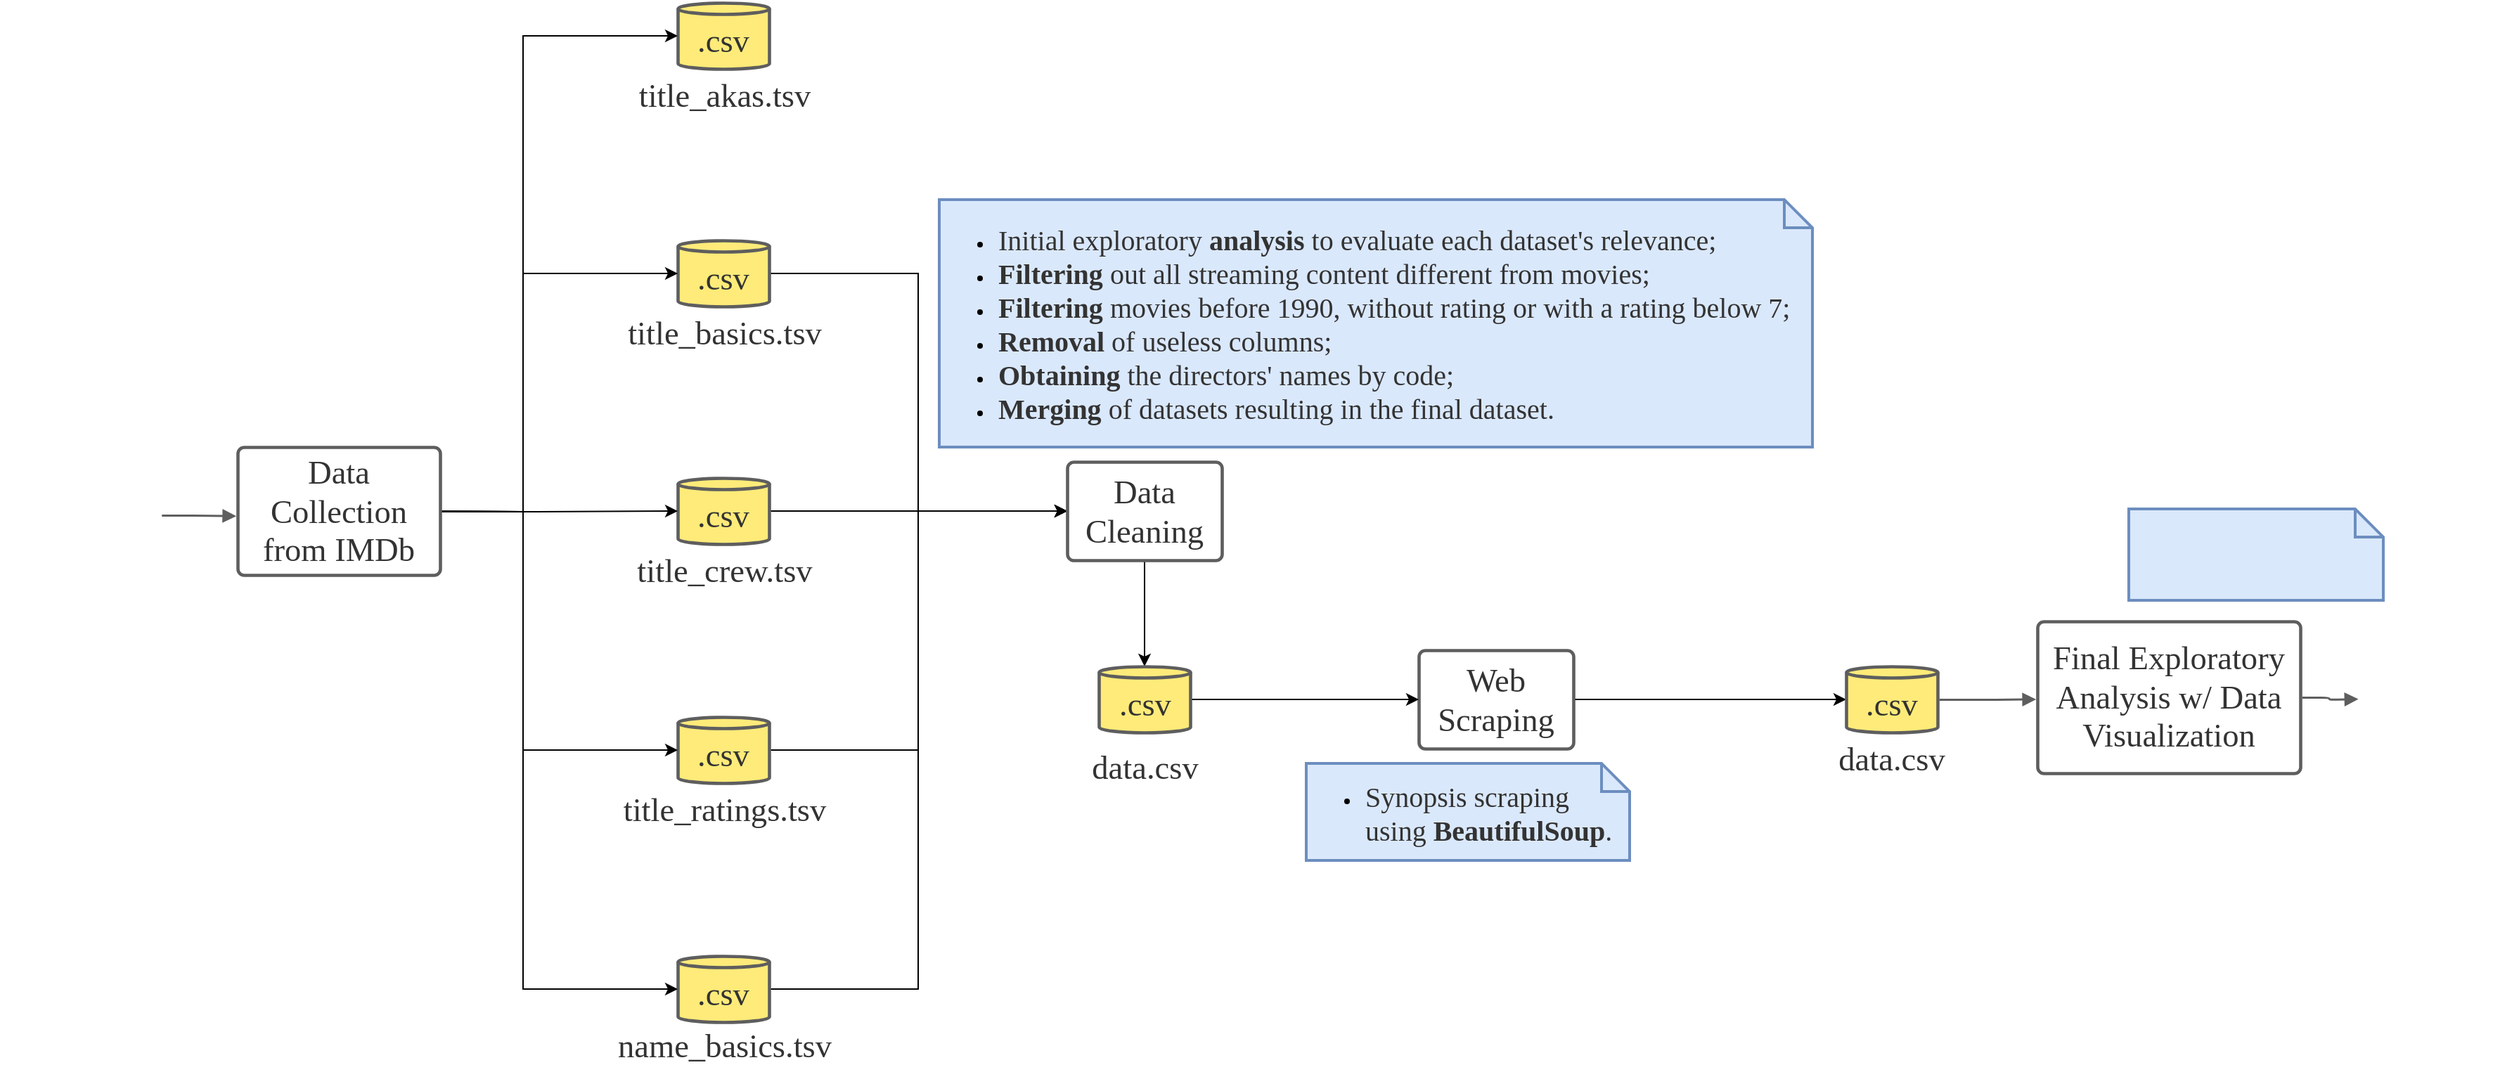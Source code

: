 <mxfile version="20.4.0"><diagram id="Gx8CJ9OO-02kE43_uRmn" name="Página-1"><mxGraphModel dx="2031" dy="1094" grid="0" gridSize="10" guides="1" tooltips="1" connect="1" arrows="1" fold="1" page="1" pageScale="1" pageWidth="827" pageHeight="1169" math="0" shadow="0"><root><mxCell id="0"/><mxCell id="1" parent="0"/><UserObject label="title_akas.tsv" lucidchartObjectId="f6TXsqq6BADE" id="09UGFqioz8bdnYi9rM4y-1"><mxCell style="html=1;overflow=block;blockSpacing=1;whiteSpace=wrap;fontSize=23.3;fontFamily=TT Commons;fontColor=#333333;spacing=0;fillColor=#ffffff;strokeWidth=1.5;strokeColor=none;" vertex="1" parent="1"><mxGeometry x="503" y="117" width="187" height="37" as="geometry"/></mxCell></UserObject><UserObject label="title_basics.tsv" lucidchartObjectId="q6TXqOICxjKa" id="09UGFqioz8bdnYi9rM4y-3"><mxCell style="html=1;overflow=block;blockSpacing=1;whiteSpace=wrap;fontSize=23.3;fontFamily=TT Commons;fontColor=#333333;spacing=0;fillColor=#ffffff;strokeWidth=1.5;strokeColor=none;" vertex="1" parent="1"><mxGeometry x="503" y="286" width="187" height="37" as="geometry"/></mxCell></UserObject><UserObject label="title_crew.tsv" lucidchartObjectId="z6TX_BOqZ78Y" id="09UGFqioz8bdnYi9rM4y-4"><mxCell style="html=1;overflow=block;blockSpacing=1;whiteSpace=wrap;fontSize=23.3;fontFamily=TT Commons;fontColor=#333333;spacing=0;fillColor=#ffffff;strokeWidth=1.5;strokeColor=none;" vertex="1" parent="1"><mxGeometry x="503" y="455" width="187" height="37" as="geometry"/></mxCell></UserObject><UserObject label="title_ratings.tsv" lucidchartObjectId="W6TXtwD5L-wW" id="09UGFqioz8bdnYi9rM4y-5"><mxCell style="html=1;overflow=block;blockSpacing=1;whiteSpace=wrap;fontSize=23.3;fontFamily=TT Commons;fontColor=#333333;spacing=0;fillColor=#ffffff;strokeWidth=1.5;strokeColor=none;" vertex="1" parent="1"><mxGeometry x="503" y="625" width="187" height="37" as="geometry"/></mxCell></UserObject><UserObject label="name_basics.tsv" lucidchartObjectId="56TX7Ekrj3fR" id="09UGFqioz8bdnYi9rM4y-6"><mxCell style="html=1;overflow=block;blockSpacing=1;whiteSpace=wrap;fontSize=23.3;fontFamily=TT Commons;fontColor=#333333;spacing=0;fillColor=#ffffff;strokeWidth=1.5;strokeColor=none;" vertex="1" parent="1"><mxGeometry x="503" y="795" width="187" height="34" as="geometry"/></mxCell></UserObject><UserObject label=".csv" lucidchartObjectId="6~TXnj08upYf" id="09UGFqioz8bdnYi9rM4y-7"><mxCell style="html=1;overflow=block;blockSpacing=1;whiteSpace=wrap;shape=cylinder3;size=4;anchorPointDirection=0;boundedLbl=1;fontSize=23.3;fontFamily=TT Commons;fontColor=#333333;spacing=3.8;strokeColor=#5e5e5e;strokeOpacity=100;fillOpacity=100;rounded=1;absoluteArcSize=1;arcSize=9;fillColor=#ffeb79;strokeWidth=2.3;" vertex="1" parent="1"><mxGeometry x="563" y="70" width="65" height="47" as="geometry"/></mxCell></UserObject><mxCell id="09UGFqioz8bdnYi9rM4y-74" style="edgeStyle=orthogonalEdgeStyle;rounded=0;orthogonalLoop=1;jettySize=auto;html=1;exitX=1;exitY=0.5;exitDx=0;exitDy=0;exitPerimeter=0;entryX=0;entryY=0.5;entryDx=0;entryDy=0;" edge="1" parent="1" source="09UGFqioz8bdnYi9rM4y-8" target="09UGFqioz8bdnYi9rM4y-32"><mxGeometry relative="1" as="geometry"/></mxCell><UserObject label=".csv" lucidchartObjectId="XaUX9vBb.JVM" id="09UGFqioz8bdnYi9rM4y-8"><mxCell style="html=1;overflow=block;blockSpacing=1;whiteSpace=wrap;shape=cylinder3;size=4;anchorPointDirection=0;boundedLbl=1;fontSize=23.3;fontFamily=TT Commons;fontColor=#333333;spacing=3.8;strokeColor=#5e5e5e;strokeOpacity=100;fillOpacity=100;rounded=1;absoluteArcSize=1;arcSize=9;fillColor=#ffeb79;strokeWidth=2.3;" vertex="1" parent="1"><mxGeometry x="563" y="239" width="65" height="47" as="geometry"/></mxCell></UserObject><mxCell id="09UGFqioz8bdnYi9rM4y-75" style="edgeStyle=orthogonalEdgeStyle;rounded=0;orthogonalLoop=1;jettySize=auto;html=1;exitX=1;exitY=0.5;exitDx=0;exitDy=0;exitPerimeter=0;" edge="1" parent="1" source="09UGFqioz8bdnYi9rM4y-9" target="09UGFqioz8bdnYi9rM4y-32"><mxGeometry relative="1" as="geometry"/></mxCell><UserObject label=".csv" lucidchartObjectId="1aUX2Kt_1pCw" id="09UGFqioz8bdnYi9rM4y-9"><mxCell style="html=1;overflow=block;blockSpacing=1;whiteSpace=wrap;shape=cylinder3;size=4;anchorPointDirection=0;boundedLbl=1;fontSize=23.3;fontFamily=TT Commons;fontColor=#333333;spacing=3.8;strokeColor=#5e5e5e;strokeOpacity=100;fillOpacity=100;rounded=1;absoluteArcSize=1;arcSize=9;fillColor=#ffeb79;strokeWidth=2.3;" vertex="1" parent="1"><mxGeometry x="563" y="408" width="65" height="47" as="geometry"/></mxCell></UserObject><mxCell id="09UGFqioz8bdnYi9rM4y-76" style="edgeStyle=orthogonalEdgeStyle;rounded=0;orthogonalLoop=1;jettySize=auto;html=1;exitX=1;exitY=0.5;exitDx=0;exitDy=0;exitPerimeter=0;entryX=0;entryY=0.5;entryDx=0;entryDy=0;" edge="1" parent="1" source="09UGFqioz8bdnYi9rM4y-10" target="09UGFqioz8bdnYi9rM4y-32"><mxGeometry relative="1" as="geometry"/></mxCell><UserObject label=".csv" lucidchartObjectId="6aUX97htTq_h" id="09UGFqioz8bdnYi9rM4y-10"><mxCell style="html=1;overflow=block;blockSpacing=1;whiteSpace=wrap;shape=cylinder3;size=4;anchorPointDirection=0;boundedLbl=1;fontSize=23.3;fontFamily=TT Commons;fontColor=#333333;spacing=3.8;strokeColor=#5e5e5e;strokeOpacity=100;fillOpacity=100;rounded=1;absoluteArcSize=1;arcSize=9;fillColor=#ffeb79;strokeWidth=2.3;" vertex="1" parent="1"><mxGeometry x="563" y="578" width="65" height="47" as="geometry"/></mxCell></UserObject><mxCell id="09UGFqioz8bdnYi9rM4y-77" style="edgeStyle=orthogonalEdgeStyle;rounded=0;orthogonalLoop=1;jettySize=auto;html=1;exitX=1;exitY=0.5;exitDx=0;exitDy=0;exitPerimeter=0;entryX=0;entryY=0.5;entryDx=0;entryDy=0;" edge="1" parent="1" source="09UGFqioz8bdnYi9rM4y-11" target="09UGFqioz8bdnYi9rM4y-32"><mxGeometry relative="1" as="geometry"><mxPoint x="820" y="540" as="targetPoint"/></mxGeometry></mxCell><UserObject label=".csv" lucidchartObjectId="-aUX.GRUSgXt" id="09UGFqioz8bdnYi9rM4y-11"><mxCell style="html=1;overflow=block;blockSpacing=1;whiteSpace=wrap;shape=cylinder3;size=4;anchorPointDirection=0;boundedLbl=1;fontSize=23.3;fontFamily=TT Commons;fontColor=#333333;spacing=3.8;strokeColor=#5e5e5e;strokeOpacity=100;fillOpacity=100;rounded=1;absoluteArcSize=1;arcSize=9;fillColor=#ffeb79;strokeWidth=2.3;" vertex="1" parent="1"><mxGeometry x="563" y="748" width="65" height="47" as="geometry"/></mxCell></UserObject><UserObject label="" lucidchartObjectId="nI5XfVu7mzPL" id="09UGFqioz8bdnYi9rM4y-21"><mxCell style="html=1;overflow=block;blockSpacing=1;whiteSpace=wrap;shape=image;fontSize=13;spacing=0;strokeColor=none;strokeOpacity=100;strokeWidth=0;image=https://images.lucid.app/images/9748b7ce-c3da-4d15-8670-91188440c0ed/content;imageAspect=0;" vertex="1" parent="1"><mxGeometry x="81" y="377" width="115" height="115" as="geometry"/></mxCell></UserObject><mxCell id="09UGFqioz8bdnYi9rM4y-27" style="edgeStyle=orthogonalEdgeStyle;rounded=0;orthogonalLoop=1;jettySize=auto;html=1;exitX=1;exitY=0.5;exitDx=0;exitDy=0;entryX=0;entryY=0.5;entryDx=0;entryDy=0;entryPerimeter=0;" edge="1" parent="1" target="09UGFqioz8bdnYi9rM4y-9"><mxGeometry relative="1" as="geometry"><mxPoint x="342" y="431.5" as="sourcePoint"/></mxGeometry></mxCell><mxCell id="09UGFqioz8bdnYi9rM4y-28" style="edgeStyle=orthogonalEdgeStyle;rounded=0;orthogonalLoop=1;jettySize=auto;html=1;exitX=1;exitY=0.5;exitDx=0;exitDy=0;entryX=0;entryY=0.5;entryDx=0;entryDy=0;entryPerimeter=0;" edge="1" parent="1" target="09UGFqioz8bdnYi9rM4y-7"><mxGeometry relative="1" as="geometry"><mxPoint x="342" y="431.5" as="sourcePoint"/></mxGeometry></mxCell><mxCell id="09UGFqioz8bdnYi9rM4y-29" style="edgeStyle=orthogonalEdgeStyle;rounded=0;orthogonalLoop=1;jettySize=auto;html=1;exitX=1;exitY=0.5;exitDx=0;exitDy=0;entryX=0;entryY=0.5;entryDx=0;entryDy=0;entryPerimeter=0;" edge="1" parent="1" target="09UGFqioz8bdnYi9rM4y-8"><mxGeometry relative="1" as="geometry"><mxPoint x="342" y="431.5" as="sourcePoint"/></mxGeometry></mxCell><mxCell id="09UGFqioz8bdnYi9rM4y-30" style="edgeStyle=orthogonalEdgeStyle;rounded=0;orthogonalLoop=1;jettySize=auto;html=1;exitX=1;exitY=0.5;exitDx=0;exitDy=0;entryX=0;entryY=0.5;entryDx=0;entryDy=0;entryPerimeter=0;" edge="1" parent="1" target="09UGFqioz8bdnYi9rM4y-10"><mxGeometry relative="1" as="geometry"><mxPoint x="342" y="431.5" as="sourcePoint"/></mxGeometry></mxCell><mxCell id="09UGFqioz8bdnYi9rM4y-31" style="edgeStyle=orthogonalEdgeStyle;rounded=0;orthogonalLoop=1;jettySize=auto;html=1;exitX=1;exitY=0.5;exitDx=0;exitDy=0;entryX=0;entryY=0.5;entryDx=0;entryDy=0;entryPerimeter=0;" edge="1" parent="1" target="09UGFqioz8bdnYi9rM4y-11"><mxGeometry relative="1" as="geometry"><mxPoint x="342" y="431.5" as="sourcePoint"/></mxGeometry></mxCell><UserObject label="Data Collection from IMDb" lucidchartObjectId="1I5X.cNgylIw" id="09UGFqioz8bdnYi9rM4y-22"><mxCell style="html=1;overflow=block;blockSpacing=1;whiteSpace=wrap;fontSize=23.3;fontFamily=TT Commons;fontColor=#333333;spacing=3.8;strokeColor=#5e5e5e;strokeOpacity=100;rounded=1;absoluteArcSize=1;arcSize=9;strokeWidth=2.3;" vertex="1" parent="1"><mxGeometry x="250" y="386" width="144" height="91" as="geometry"/></mxCell></UserObject><UserObject label="" lucidchartObjectId="sJ5XzK-3qnhX" id="09UGFqioz8bdnYi9rM4y-23"><mxCell style="html=1;jettySize=18;whiteSpace=wrap;fontSize=13;strokeColor=#5E5E5E;strokeWidth=1.5;rounded=1;arcSize=12;edgeStyle=orthogonalEdgeStyle;startArrow=none;endArrow=block;endFill=1;exitX=0.999;exitY=0.5;exitPerimeter=0;entryX=-0.008;entryY=0.537;entryPerimeter=0;" edge="1" parent="1" source="09UGFqioz8bdnYi9rM4y-21" target="09UGFqioz8bdnYi9rM4y-22"><mxGeometry width="100" height="100" relative="1" as="geometry"><Array as="points"/></mxGeometry></mxCell></UserObject><mxCell id="09UGFqioz8bdnYi9rM4y-86" style="edgeStyle=orthogonalEdgeStyle;rounded=0;orthogonalLoop=1;jettySize=auto;html=1;exitX=0.5;exitY=1;exitDx=0;exitDy=0;fontSize=14;entryX=0.5;entryY=0;entryDx=0;entryDy=0;entryPerimeter=0;" edge="1" parent="1" source="09UGFqioz8bdnYi9rM4y-32" target="09UGFqioz8bdnYi9rM4y-46"><mxGeometry relative="1" as="geometry"><mxPoint x="1080.0" y="431.941" as="targetPoint"/></mxGeometry></mxCell><UserObject label="Data Cleaning" lucidchartObjectId="XpxXfcg_MaD7" id="09UGFqioz8bdnYi9rM4y-32"><mxCell style="html=1;overflow=block;blockSpacing=1;whiteSpace=wrap;fontSize=23.3;fontFamily=TT Commons;fontColor=#333333;spacing=3.8;strokeColor=#5e5e5e;strokeOpacity=100;rounded=1;absoluteArcSize=1;arcSize=9;strokeWidth=2.3;" vertex="1" parent="1"><mxGeometry x="840" y="396.5" width="110" height="70" as="geometry"/></mxCell></UserObject><mxCell id="09UGFqioz8bdnYi9rM4y-93" style="edgeStyle=orthogonalEdgeStyle;rounded=0;orthogonalLoop=1;jettySize=auto;html=1;exitX=1;exitY=0.5;exitDx=0;exitDy=0;entryX=0;entryY=0.5;entryDx=0;entryDy=0;entryPerimeter=0;fontSize=18;" edge="1" parent="1" source="09UGFqioz8bdnYi9rM4y-33" target="09UGFqioz8bdnYi9rM4y-50"><mxGeometry relative="1" as="geometry"/></mxCell><UserObject label="Web Scraping" lucidchartObjectId="yzxXyef3yO_V" id="09UGFqioz8bdnYi9rM4y-33"><mxCell style="html=1;overflow=block;blockSpacing=1;whiteSpace=wrap;fontSize=23.3;fontFamily=TT Commons;fontColor=#333333;spacing=3.8;strokeColor=#5e5e5e;strokeOpacity=100;rounded=1;absoluteArcSize=1;arcSize=9;strokeWidth=2.3;" vertex="1" parent="1"><mxGeometry x="1090" y="530.5" width="110" height="70" as="geometry"/></mxCell></UserObject><mxCell id="09UGFqioz8bdnYi9rM4y-92" style="edgeStyle=orthogonalEdgeStyle;rounded=0;orthogonalLoop=1;jettySize=auto;html=1;exitX=1;exitY=0.5;exitDx=0;exitDy=0;exitPerimeter=0;entryX=0;entryY=0.5;entryDx=0;entryDy=0;fontSize=18;" edge="1" parent="1" source="09UGFqioz8bdnYi9rM4y-46" target="09UGFqioz8bdnYi9rM4y-33"><mxGeometry relative="1" as="geometry"/></mxCell><UserObject label=".csv" lucidchartObjectId="rjUXolV1mGwZ" id="09UGFqioz8bdnYi9rM4y-46"><mxCell style="html=1;overflow=block;blockSpacing=1;whiteSpace=wrap;shape=cylinder3;size=4;anchorPointDirection=0;boundedLbl=1;fontSize=23.3;fontFamily=TT Commons;fontColor=#333333;spacing=3.8;strokeColor=#5e5e5e;strokeOpacity=100;fillOpacity=100;rounded=1;absoluteArcSize=1;arcSize=9;fillColor=#ffeb79;strokeWidth=2.3;" vertex="1" parent="1"><mxGeometry x="862.5" y="542" width="65" height="47" as="geometry"/></mxCell></UserObject><UserObject label="data.csv" lucidchartObjectId="5jUXdTA.hho." id="09UGFqioz8bdnYi9rM4y-48"><mxCell style="html=1;overflow=block;blockSpacing=1;whiteSpace=wrap;fontSize=23.3;fontFamily=TT Commons;fontColor=#333333;spacing=0;fillColor=#ffffff;strokeWidth=1.5;strokeColor=none;" vertex="1" parent="1"><mxGeometry x="801.5" y="596" width="187" height="35" as="geometry"/></mxCell></UserObject><UserObject label=".csv" lucidchartObjectId="9kUXXBXT6WIs" id="09UGFqioz8bdnYi9rM4y-50"><mxCell style="html=1;overflow=block;blockSpacing=1;whiteSpace=wrap;shape=cylinder3;size=4;anchorPointDirection=0;boundedLbl=1;fontSize=23.3;fontFamily=TT Commons;fontColor=#333333;spacing=3.8;strokeColor=#5e5e5e;strokeOpacity=100;fillOpacity=100;rounded=1;absoluteArcSize=1;arcSize=9;fillColor=#ffeb79;strokeWidth=2.3;" vertex="1" parent="1"><mxGeometry x="1394" y="542" width="65" height="47" as="geometry"/></mxCell></UserObject><UserObject label="data.csv" lucidchartObjectId="9kUXf7W34NDR" id="09UGFqioz8bdnYi9rM4y-51"><mxCell style="html=1;overflow=block;blockSpacing=1;whiteSpace=wrap;fontSize=23.3;fontFamily=TT Commons;fontColor=#333333;spacing=0;fillColor=#ffffff;strokeWidth=1.5;strokeColor=none;" vertex="1" parent="1"><mxGeometry x="1333" y="590.5" width="187" height="35" as="geometry"/></mxCell></UserObject><UserObject label="" lucidchartObjectId="9oUX-PoI5BbR" id="09UGFqioz8bdnYi9rM4y-53"><mxCell style="html=1;overflow=block;blockSpacing=1;whiteSpace=wrap;shape=image;fontSize=13;spacing=0;strokeColor=none;strokeOpacity=100;strokeWidth=0;image=https://images.lucid.app/images/e261f694-e617-4111-8010-4cd330dd0aa8/content;imageAspect=0;" vertex="1" parent="1"><mxGeometry x="1218" y="571.5" width="64" height="60" as="geometry"/></mxCell></UserObject><UserObject label="" lucidchartObjectId="YpUXX6f.FbSS" id="09UGFqioz8bdnYi9rM4y-55"><mxCell style="html=1;overflow=block;blockSpacing=1;whiteSpace=wrap;shape=image;fontSize=13;spacing=0;strokeColor=none;strokeOpacity=100;strokeWidth=0;image=https://images.lucid.app/images/a15b5638-56c5-4f49-9104-29d626e5f66a/content;imageAspect=0;" vertex="1" parent="1"><mxGeometry x="1274" y="571" width="65" height="60" as="geometry"/></mxCell></UserObject><UserObject label="Final Exploratory Analysis w/ Data Visualization" lucidchartObjectId="HvUXyIM~Df3H" id="09UGFqioz8bdnYi9rM4y-56"><mxCell style="html=1;overflow=block;blockSpacing=1;whiteSpace=wrap;fontSize=23.3;fontFamily=TT Commons;fontColor=#333333;spacing=3.8;strokeColor=#5e5e5e;strokeOpacity=100;rounded=1;absoluteArcSize=1;arcSize=9;strokeWidth=2.3;" vertex="1" parent="1"><mxGeometry x="1530" y="510" width="187" height="108" as="geometry"/></mxCell></UserObject><UserObject label="" lucidchartObjectId="eCUXU26jJX_3" id="09UGFqioz8bdnYi9rM4y-58"><mxCell style="html=1;overflow=block;blockSpacing=1;whiteSpace=wrap;shape=image;fontSize=13;spacing=0;strokeColor=none;strokeOpacity=100;strokeWidth=0;image=https://images.lucid.app/images/a15b5638-56c5-4f49-9104-29d626e5f66a/content;imageAspect=0;" vertex="1" parent="1"><mxGeometry x="1752" y="394" width="65" height="60" as="geometry"/></mxCell></UserObject><UserObject label="" lucidchartObjectId="YPVXm8X5D5hG" id="09UGFqioz8bdnYi9rM4y-63"><mxCell style="html=1;jettySize=18;whiteSpace=wrap;fontSize=13;strokeColor=#5E5E5E;strokeWidth=1.5;rounded=1;arcSize=12;edgeStyle=orthogonalEdgeStyle;startArrow=none;endArrow=block;endFill=1;exitX=1.017;exitY=0.5;exitPerimeter=0;entryX=-0.006;entryY=0.511;entryPerimeter=0;" edge="1" parent="1" source="09UGFqioz8bdnYi9rM4y-50" target="09UGFqioz8bdnYi9rM4y-56"><mxGeometry width="100" height="100" relative="1" as="geometry"><Array as="points"/></mxGeometry></mxCell></UserObject><UserObject label="&lt;br&gt;&lt;br&gt;" lucidchartObjectId="-CUX0zW-CuwC" id="09UGFqioz8bdnYi9rM4y-60"><mxCell style="html=1;overflow=block;blockSpacing=1;whiteSpace=wrap;shape=image;fontSize=13;spacing=0;strokeColor=none;strokeOpacity=100;strokeWidth=0;image=https://images.lucid.app/images/a15b5638-56c5-4f49-9104-29d626e5f66a/content;imageAspect=0;" vertex="1" parent="1"><mxGeometry x="1351" y="176" width="65" height="60" as="geometry"/></mxCell></UserObject><mxCell id="09UGFqioz8bdnYi9rM4y-84" value="&lt;ul&gt;&lt;li&gt;&lt;span style=&quot;font-size: 20px; background-color: initial; color: rgb(51, 51, 51);&quot;&gt;&lt;font face=&quot;TT Commons&quot;&gt;Initial exploratory &lt;b&gt;analysis&lt;/b&gt; to evaluate each dataset's relevance;&lt;/font&gt;&lt;/span&gt;&lt;/li&gt;&lt;li&gt;&lt;span style=&quot;font-size: 20px; background-color: initial; color: rgb(51, 51, 51);&quot;&gt;&lt;font face=&quot;TT Commons&quot;&gt;&lt;b&gt;Filtering&lt;/b&gt; out all streaming content different from movies;&lt;/font&gt;&lt;/span&gt;&lt;/li&gt;&lt;li&gt;&lt;span style=&quot;font-size: 20px; background-color: initial; color: rgb(51, 51, 51);&quot;&gt;&lt;font face=&quot;TT Commons&quot;&gt;&lt;b&gt;Filtering&lt;/b&gt; movies before 1990, without rating or with a rating below 7;&lt;/font&gt;&lt;/span&gt;&lt;/li&gt;&lt;li&gt;&lt;span style=&quot;font-size: 20px; background-color: initial; color: rgb(51, 51, 51);&quot;&gt;&lt;font face=&quot;TT Commons&quot;&gt;&lt;b&gt;Removal&lt;/b&gt; of useless columns;&lt;/font&gt;&lt;/span&gt;&lt;/li&gt;&lt;li&gt;&lt;span style=&quot;font-size: 20px; background-color: initial; color: rgb(51, 51, 51);&quot;&gt;&lt;font face=&quot;TT Commons&quot;&gt;&lt;b&gt;Obtaining&lt;/b&gt; the directors' names by code;&lt;/font&gt;&lt;/span&gt;&lt;/li&gt;&lt;li&gt;&lt;span style=&quot;color: rgb(51, 51, 51); background-color: initial;&quot;&gt;&lt;font face=&quot;TT Commons&quot; style=&quot;font-size: 20px;&quot;&gt;&lt;b&gt;Merging&lt;/b&gt; of datasets resulting in the final dataset.&lt;/font&gt;&lt;/span&gt;&lt;/li&gt;&lt;/ul&gt;" style="shape=note;strokeWidth=2;fontSize=14;size=20;whiteSpace=wrap;html=1;fillColor=#dae8fc;strokeColor=#6c8ebf;align=left;" vertex="1" parent="1"><mxGeometry x="749" y="210" width="621" height="176" as="geometry"/></mxCell><UserObject label="" lucidchartObjectId="vSVXeaZzJSow" id="09UGFqioz8bdnYi9rM4y-64"><mxCell style="html=1;overflow=block;blockSpacing=1;whiteSpace=wrap;shape=image;fontSize=13;spacing=0;strokeColor=none;strokeOpacity=100;strokeWidth=0;image=https://images.lucid.app/images/94df173e-9aa0-40eb-9abc-0291a59534e1/content;imageAspect=0;" vertex="1" parent="1"><mxGeometry x="1760" y="513" width="98" height="98" as="geometry"/></mxCell></UserObject><UserObject label="" lucidchartObjectId="fTVXJYerhLea" id="09UGFqioz8bdnYi9rM4y-65"><mxCell style="html=1;jettySize=18;whiteSpace=wrap;fontSize=13;strokeColor=#5E5E5E;strokeWidth=1.5;rounded=1;arcSize=12;edgeStyle=orthogonalEdgeStyle;startArrow=none;endArrow=block;endFill=1;exitX=1.006;exitY=0.5;exitPerimeter=0;" edge="1" parent="1" source="09UGFqioz8bdnYi9rM4y-56"><mxGeometry width="100" height="100" relative="1" as="geometry"><Array as="points"/><mxPoint x="1758" y="565" as="targetPoint"/></mxGeometry></mxCell></UserObject><mxCell id="09UGFqioz8bdnYi9rM4y-91" value="&lt;div style=&quot;&quot;&gt;&lt;ul&gt;&lt;li&gt;&lt;font style=&quot;font-size: 20px;&quot;&gt;&lt;font style=&quot;&quot; face=&quot;TT Commons&quot; color=&quot;#333333&quot;&gt;S&lt;/font&gt;&lt;span style=&quot;color: rgb(51, 51, 51); font-family: &amp;quot;TT Commons&amp;quot;; text-align: center;&quot;&gt;ynopsis&lt;/span&gt;&lt;font style=&quot;&quot; face=&quot;TT Commons&quot; color=&quot;#333333&quot;&gt;&amp;nbsp;scraping using &lt;b style=&quot;&quot;&gt;BeautifulSoup&lt;/b&gt;.&lt;/font&gt;&lt;/font&gt;&lt;/li&gt;&lt;/ul&gt;&lt;/div&gt;" style="shape=note;strokeWidth=2;fontSize=14;size=20;whiteSpace=wrap;html=1;fillColor=#dae8fc;strokeColor=#6c8ebf;align=left;" vertex="1" parent="1"><mxGeometry x="1010" y="611" width="230" height="69" as="geometry"/></mxCell><mxCell id="09UGFqioz8bdnYi9rM4y-95" value="&lt;div style=&quot;&quot;&gt;&lt;br&gt;&lt;/div&gt;" style="shape=note;strokeWidth=2;fontSize=14;size=20;whiteSpace=wrap;html=1;fillColor=#dae8fc;strokeColor=#6c8ebf;align=left;" vertex="1" parent="1"><mxGeometry x="1595" y="430" width="181" height="65" as="geometry"/></mxCell></root></mxGraphModel></diagram></mxfile>